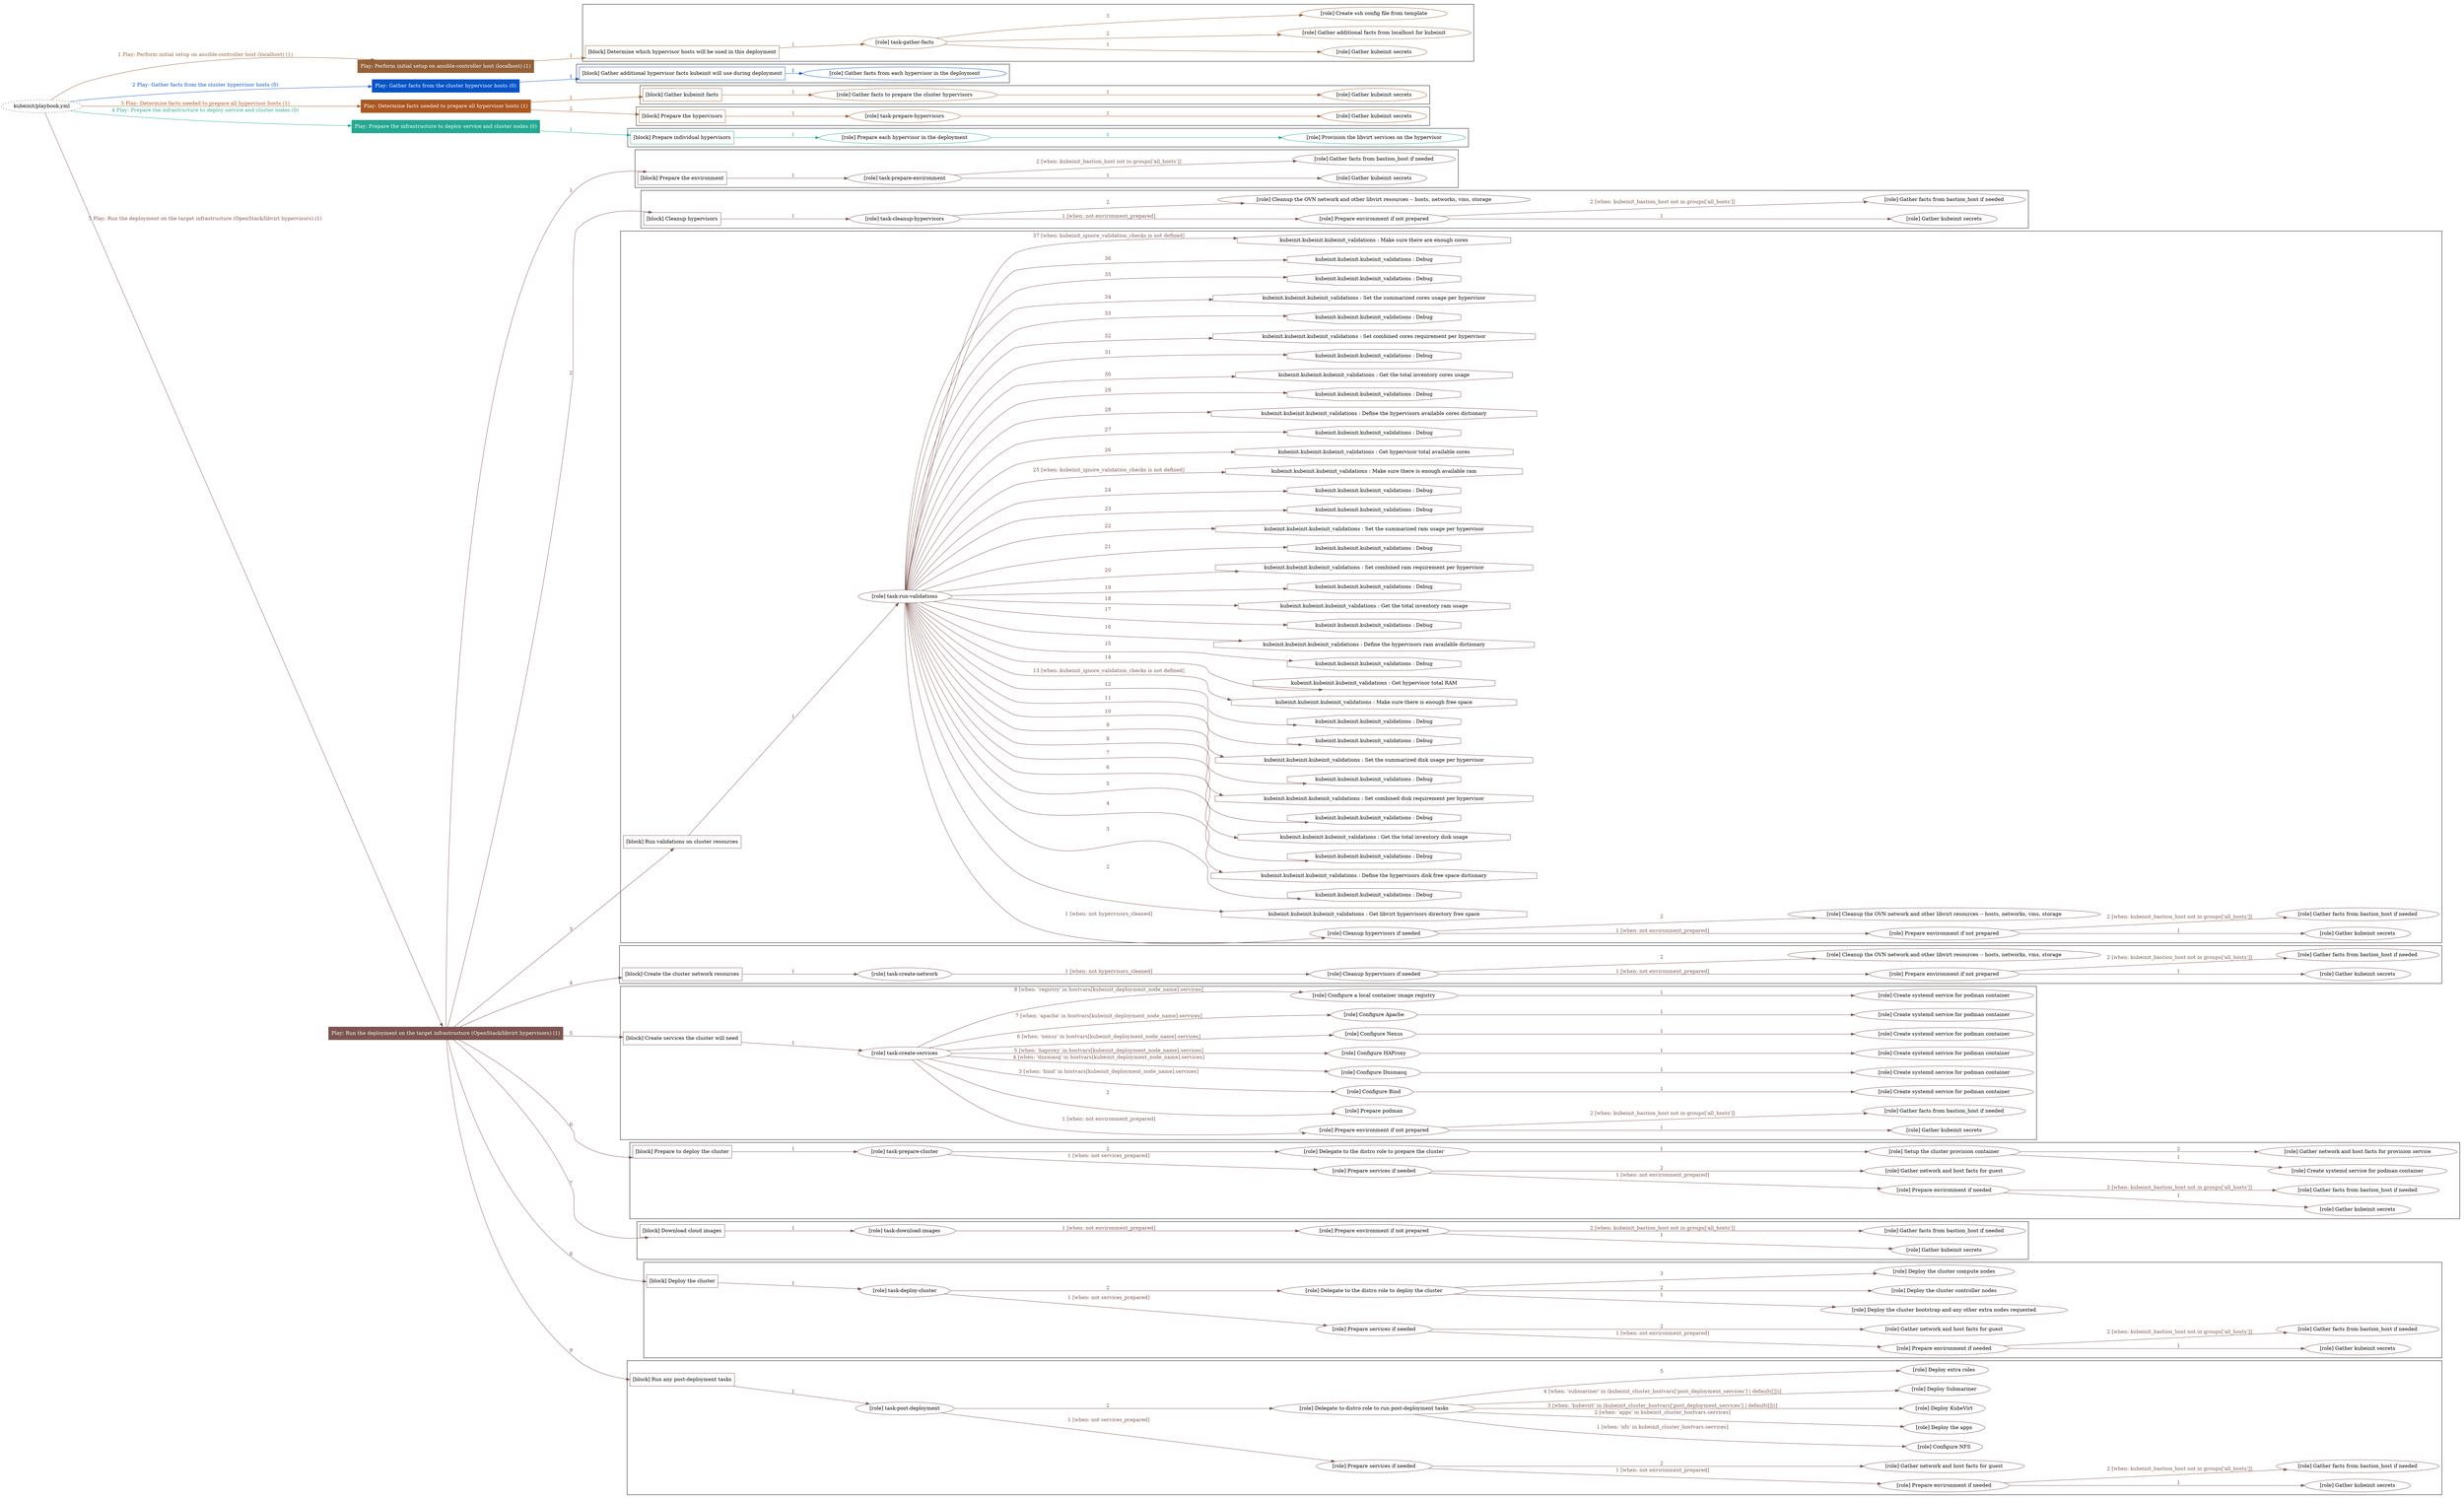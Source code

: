 digraph {
	graph [concentrate=true ordering=in rankdir=LR ratio=fill]
	edge [esep=5 sep=10]
	"kubeinit/playbook.yml" [URL="/home/runner/work/kubeinit/kubeinit/kubeinit/playbook.yml" id=playbook_3cc35a8a style=dotted]
	"kubeinit/playbook.yml" -> play_1a5219bf [label="1 Play: Perform initial setup on ansible-controller host (localhost) (1)" color="#946038" fontcolor="#946038" id=edge_play_1a5219bf labeltooltip="1 Play: Perform initial setup on ansible-controller host (localhost) (1)" tooltip="1 Play: Perform initial setup on ansible-controller host (localhost) (1)"]
	subgraph "Play: Perform initial setup on ansible-controller host (localhost) (1)" {
		play_1a5219bf [label="Play: Perform initial setup on ansible-controller host (localhost) (1)" URL="/home/runner/work/kubeinit/kubeinit/kubeinit/playbook.yml" color="#946038" fontcolor="#ffffff" id=play_1a5219bf shape=box style=filled tooltip=localhost]
		play_1a5219bf -> block_4ccdc749 [label=1 color="#946038" fontcolor="#946038" id=edge_block_4ccdc749 labeltooltip=1 tooltip=1]
		subgraph cluster_block_4ccdc749 {
			block_4ccdc749 [label="[block] Determine which hypervisor hosts will be used in this deployment" URL="/home/runner/work/kubeinit/kubeinit/kubeinit/playbook.yml" color="#946038" id=block_4ccdc749 labeltooltip="Determine which hypervisor hosts will be used in this deployment" shape=box tooltip="Determine which hypervisor hosts will be used in this deployment"]
			block_4ccdc749 -> role_5690aa8c [label="1 " color="#946038" fontcolor="#946038" id=edge_role_5690aa8c labeltooltip="1 " tooltip="1 "]
			subgraph "task-gather-facts" {
				role_5690aa8c [label="[role] task-gather-facts" URL="/home/runner/work/kubeinit/kubeinit/kubeinit/playbook.yml" color="#946038" id=role_5690aa8c tooltip="task-gather-facts"]
				role_5690aa8c -> role_ababeb7d [label="1 " color="#946038" fontcolor="#946038" id=edge_role_ababeb7d labeltooltip="1 " tooltip="1 "]
				subgraph "Gather kubeinit secrets" {
					role_ababeb7d [label="[role] Gather kubeinit secrets" URL="/home/runner/.ansible/collections/ansible_collections/kubeinit/kubeinit/roles/kubeinit_prepare/tasks/build_hypervisors_group.yml" color="#946038" id=role_ababeb7d tooltip="Gather kubeinit secrets"]
				}
				role_5690aa8c -> role_182a27ec [label="2 " color="#946038" fontcolor="#946038" id=edge_role_182a27ec labeltooltip="2 " tooltip="2 "]
				subgraph "Gather additional facts from localhost for kubeinit" {
					role_182a27ec [label="[role] Gather additional facts from localhost for kubeinit" URL="/home/runner/.ansible/collections/ansible_collections/kubeinit/kubeinit/roles/kubeinit_prepare/tasks/build_hypervisors_group.yml" color="#946038" id=role_182a27ec tooltip="Gather additional facts from localhost for kubeinit"]
				}
				role_5690aa8c -> role_8c5e66ee [label="3 " color="#946038" fontcolor="#946038" id=edge_role_8c5e66ee labeltooltip="3 " tooltip="3 "]
				subgraph "Create ssh config file from template" {
					role_8c5e66ee [label="[role] Create ssh config file from template" URL="/home/runner/.ansible/collections/ansible_collections/kubeinit/kubeinit/roles/kubeinit_prepare/tasks/build_hypervisors_group.yml" color="#946038" id=role_8c5e66ee tooltip="Create ssh config file from template"]
				}
			}
		}
	}
	"kubeinit/playbook.yml" -> play_211d271d [label="2 Play: Gather facts from the cluster hypervisor hosts (0)" color="#0553c7" fontcolor="#0553c7" id=edge_play_211d271d labeltooltip="2 Play: Gather facts from the cluster hypervisor hosts (0)" tooltip="2 Play: Gather facts from the cluster hypervisor hosts (0)"]
	subgraph "Play: Gather facts from the cluster hypervisor hosts (0)" {
		play_211d271d [label="Play: Gather facts from the cluster hypervisor hosts (0)" URL="/home/runner/work/kubeinit/kubeinit/kubeinit/playbook.yml" color="#0553c7" fontcolor="#ffffff" id=play_211d271d shape=box style=filled tooltip="Play: Gather facts from the cluster hypervisor hosts (0)"]
		play_211d271d -> block_497cdb6b [label=1 color="#0553c7" fontcolor="#0553c7" id=edge_block_497cdb6b labeltooltip=1 tooltip=1]
		subgraph cluster_block_497cdb6b {
			block_497cdb6b [label="[block] Gather additional hypervisor facts kubeinit will use during deployment" URL="/home/runner/work/kubeinit/kubeinit/kubeinit/playbook.yml" color="#0553c7" id=block_497cdb6b labeltooltip="Gather additional hypervisor facts kubeinit will use during deployment" shape=box tooltip="Gather additional hypervisor facts kubeinit will use during deployment"]
			block_497cdb6b -> role_d45ae8d1 [label="1 " color="#0553c7" fontcolor="#0553c7" id=edge_role_d45ae8d1 labeltooltip="1 " tooltip="1 "]
			subgraph "Gather facts from each hypervisor in the deployment" {
				role_d45ae8d1 [label="[role] Gather facts from each hypervisor in the deployment" URL="/home/runner/work/kubeinit/kubeinit/kubeinit/playbook.yml" color="#0553c7" id=role_d45ae8d1 tooltip="Gather facts from each hypervisor in the deployment"]
			}
		}
	}
	"kubeinit/playbook.yml" -> play_7abed1e7 [label="3 Play: Determine facts needed to prepare all hypervisor hosts (1)" color="#ab5621" fontcolor="#ab5621" id=edge_play_7abed1e7 labeltooltip="3 Play: Determine facts needed to prepare all hypervisor hosts (1)" tooltip="3 Play: Determine facts needed to prepare all hypervisor hosts (1)"]
	subgraph "Play: Determine facts needed to prepare all hypervisor hosts (1)" {
		play_7abed1e7 [label="Play: Determine facts needed to prepare all hypervisor hosts (1)" URL="/home/runner/work/kubeinit/kubeinit/kubeinit/playbook.yml" color="#ab5621" fontcolor="#ffffff" id=play_7abed1e7 shape=box style=filled tooltip=localhost]
		play_7abed1e7 -> block_6126d128 [label=1 color="#ab5621" fontcolor="#ab5621" id=edge_block_6126d128 labeltooltip=1 tooltip=1]
		subgraph cluster_block_6126d128 {
			block_6126d128 [label="[block] Gather kubeinit facts" URL="/home/runner/work/kubeinit/kubeinit/kubeinit/playbook.yml" color="#ab5621" id=block_6126d128 labeltooltip="Gather kubeinit facts" shape=box tooltip="Gather kubeinit facts"]
			block_6126d128 -> role_9b0ade4f [label="1 " color="#ab5621" fontcolor="#ab5621" id=edge_role_9b0ade4f labeltooltip="1 " tooltip="1 "]
			subgraph "Gather facts to prepare the cluster hypervisors" {
				role_9b0ade4f [label="[role] Gather facts to prepare the cluster hypervisors" URL="/home/runner/work/kubeinit/kubeinit/kubeinit/playbook.yml" color="#ab5621" id=role_9b0ade4f tooltip="Gather facts to prepare the cluster hypervisors"]
				role_9b0ade4f -> role_6824cd00 [label="1 " color="#ab5621" fontcolor="#ab5621" id=edge_role_6824cd00 labeltooltip="1 " tooltip="1 "]
				subgraph "Gather kubeinit secrets" {
					role_6824cd00 [label="[role] Gather kubeinit secrets" URL="/home/runner/.ansible/collections/ansible_collections/kubeinit/kubeinit/roles/kubeinit_prepare/tasks/gather_kubeinit_facts.yml" color="#ab5621" id=role_6824cd00 tooltip="Gather kubeinit secrets"]
				}
			}
		}
		play_7abed1e7 -> block_e1a5f0a2 [label=2 color="#ab5621" fontcolor="#ab5621" id=edge_block_e1a5f0a2 labeltooltip=2 tooltip=2]
		subgraph cluster_block_e1a5f0a2 {
			block_e1a5f0a2 [label="[block] Prepare the hypervisors" URL="/home/runner/work/kubeinit/kubeinit/kubeinit/playbook.yml" color="#ab5621" id=block_e1a5f0a2 labeltooltip="Prepare the hypervisors" shape=box tooltip="Prepare the hypervisors"]
			block_e1a5f0a2 -> role_d619f7d4 [label="1 " color="#ab5621" fontcolor="#ab5621" id=edge_role_d619f7d4 labeltooltip="1 " tooltip="1 "]
			subgraph "task-prepare-hypervisors" {
				role_d619f7d4 [label="[role] task-prepare-hypervisors" URL="/home/runner/work/kubeinit/kubeinit/kubeinit/playbook.yml" color="#ab5621" id=role_d619f7d4 tooltip="task-prepare-hypervisors"]
				role_d619f7d4 -> role_1c206ae8 [label="1 " color="#ab5621" fontcolor="#ab5621" id=edge_role_1c206ae8 labeltooltip="1 " tooltip="1 "]
				subgraph "Gather kubeinit secrets" {
					role_1c206ae8 [label="[role] Gather kubeinit secrets" URL="/home/runner/.ansible/collections/ansible_collections/kubeinit/kubeinit/roles/kubeinit_prepare/tasks/gather_kubeinit_facts.yml" color="#ab5621" id=role_1c206ae8 tooltip="Gather kubeinit secrets"]
				}
			}
		}
	}
	"kubeinit/playbook.yml" -> play_0dccbee6 [label="4 Play: Prepare the infrastructure to deploy service and cluster nodes (0)" color="#24a892" fontcolor="#24a892" id=edge_play_0dccbee6 labeltooltip="4 Play: Prepare the infrastructure to deploy service and cluster nodes (0)" tooltip="4 Play: Prepare the infrastructure to deploy service and cluster nodes (0)"]
	subgraph "Play: Prepare the infrastructure to deploy service and cluster nodes (0)" {
		play_0dccbee6 [label="Play: Prepare the infrastructure to deploy service and cluster nodes (0)" URL="/home/runner/work/kubeinit/kubeinit/kubeinit/playbook.yml" color="#24a892" fontcolor="#ffffff" id=play_0dccbee6 shape=box style=filled tooltip="Play: Prepare the infrastructure to deploy service and cluster nodes (0)"]
		play_0dccbee6 -> block_05b6168e [label=1 color="#24a892" fontcolor="#24a892" id=edge_block_05b6168e labeltooltip=1 tooltip=1]
		subgraph cluster_block_05b6168e {
			block_05b6168e [label="[block] Prepare individual hypervisors" URL="/home/runner/work/kubeinit/kubeinit/kubeinit/playbook.yml" color="#24a892" id=block_05b6168e labeltooltip="Prepare individual hypervisors" shape=box tooltip="Prepare individual hypervisors"]
			block_05b6168e -> role_8fbc44f1 [label="1 " color="#24a892" fontcolor="#24a892" id=edge_role_8fbc44f1 labeltooltip="1 " tooltip="1 "]
			subgraph "Prepare each hypervisor in the deployment" {
				role_8fbc44f1 [label="[role] Prepare each hypervisor in the deployment" URL="/home/runner/work/kubeinit/kubeinit/kubeinit/playbook.yml" color="#24a892" id=role_8fbc44f1 tooltip="Prepare each hypervisor in the deployment"]
				role_8fbc44f1 -> role_fd96a2b7 [label="1 " color="#24a892" fontcolor="#24a892" id=edge_role_fd96a2b7 labeltooltip="1 " tooltip="1 "]
				subgraph "Provision the libvirt services on the hypervisor" {
					role_fd96a2b7 [label="[role] Provision the libvirt services on the hypervisor" URL="/home/runner/.ansible/collections/ansible_collections/kubeinit/kubeinit/roles/kubeinit_prepare/tasks/prepare_hypervisor.yml" color="#24a892" id=role_fd96a2b7 tooltip="Provision the libvirt services on the hypervisor"]
				}
			}
		}
	}
	"kubeinit/playbook.yml" -> play_c64fb92d [label="5 Play: Run the deployment on the target infrastructure (OpenStack/libvirt hypervisors) (1)" color="#7c5450" fontcolor="#7c5450" id=edge_play_c64fb92d labeltooltip="5 Play: Run the deployment on the target infrastructure (OpenStack/libvirt hypervisors) (1)" tooltip="5 Play: Run the deployment on the target infrastructure (OpenStack/libvirt hypervisors) (1)"]
	subgraph "Play: Run the deployment on the target infrastructure (OpenStack/libvirt hypervisors) (1)" {
		play_c64fb92d [label="Play: Run the deployment on the target infrastructure (OpenStack/libvirt hypervisors) (1)" URL="/home/runner/work/kubeinit/kubeinit/kubeinit/playbook.yml" color="#7c5450" fontcolor="#ffffff" id=play_c64fb92d shape=box style=filled tooltip=localhost]
		play_c64fb92d -> block_f6bdbdec [label=1 color="#7c5450" fontcolor="#7c5450" id=edge_block_f6bdbdec labeltooltip=1 tooltip=1]
		subgraph cluster_block_f6bdbdec {
			block_f6bdbdec [label="[block] Prepare the environment" URL="/home/runner/work/kubeinit/kubeinit/kubeinit/playbook.yml" color="#7c5450" id=block_f6bdbdec labeltooltip="Prepare the environment" shape=box tooltip="Prepare the environment"]
			block_f6bdbdec -> role_04fa040e [label="1 " color="#7c5450" fontcolor="#7c5450" id=edge_role_04fa040e labeltooltip="1 " tooltip="1 "]
			subgraph "task-prepare-environment" {
				role_04fa040e [label="[role] task-prepare-environment" URL="/home/runner/work/kubeinit/kubeinit/kubeinit/playbook.yml" color="#7c5450" id=role_04fa040e tooltip="task-prepare-environment"]
				role_04fa040e -> role_d1062312 [label="1 " color="#7c5450" fontcolor="#7c5450" id=edge_role_d1062312 labeltooltip="1 " tooltip="1 "]
				subgraph "Gather kubeinit secrets" {
					role_d1062312 [label="[role] Gather kubeinit secrets" URL="/home/runner/.ansible/collections/ansible_collections/kubeinit/kubeinit/roles/kubeinit_prepare/tasks/gather_kubeinit_facts.yml" color="#7c5450" id=role_d1062312 tooltip="Gather kubeinit secrets"]
				}
				role_04fa040e -> role_5f0cad8c [label="2 [when: kubeinit_bastion_host not in groups['all_hosts']]" color="#7c5450" fontcolor="#7c5450" id=edge_role_5f0cad8c labeltooltip="2 [when: kubeinit_bastion_host not in groups['all_hosts']]" tooltip="2 [when: kubeinit_bastion_host not in groups['all_hosts']]"]
				subgraph "Gather facts from bastion_host if needed" {
					role_5f0cad8c [label="[role] Gather facts from bastion_host if needed" URL="/home/runner/.ansible/collections/ansible_collections/kubeinit/kubeinit/roles/kubeinit_prepare/tasks/main.yml" color="#7c5450" id=role_5f0cad8c tooltip="Gather facts from bastion_host if needed"]
				}
			}
		}
		play_c64fb92d -> block_eb26b794 [label=2 color="#7c5450" fontcolor="#7c5450" id=edge_block_eb26b794 labeltooltip=2 tooltip=2]
		subgraph cluster_block_eb26b794 {
			block_eb26b794 [label="[block] Cleanup hypervisors" URL="/home/runner/work/kubeinit/kubeinit/kubeinit/playbook.yml" color="#7c5450" id=block_eb26b794 labeltooltip="Cleanup hypervisors" shape=box tooltip="Cleanup hypervisors"]
			block_eb26b794 -> role_ad5fdc0d [label="1 " color="#7c5450" fontcolor="#7c5450" id=edge_role_ad5fdc0d labeltooltip="1 " tooltip="1 "]
			subgraph "task-cleanup-hypervisors" {
				role_ad5fdc0d [label="[role] task-cleanup-hypervisors" URL="/home/runner/work/kubeinit/kubeinit/kubeinit/playbook.yml" color="#7c5450" id=role_ad5fdc0d tooltip="task-cleanup-hypervisors"]
				role_ad5fdc0d -> role_8206f465 [label="1 [when: not environment_prepared]" color="#7c5450" fontcolor="#7c5450" id=edge_role_8206f465 labeltooltip="1 [when: not environment_prepared]" tooltip="1 [when: not environment_prepared]"]
				subgraph "Prepare environment if not prepared" {
					role_8206f465 [label="[role] Prepare environment if not prepared" URL="/home/runner/.ansible/collections/ansible_collections/kubeinit/kubeinit/roles/kubeinit_libvirt/tasks/cleanup_hypervisors.yml" color="#7c5450" id=role_8206f465 tooltip="Prepare environment if not prepared"]
					role_8206f465 -> role_6f860b95 [label="1 " color="#7c5450" fontcolor="#7c5450" id=edge_role_6f860b95 labeltooltip="1 " tooltip="1 "]
					subgraph "Gather kubeinit secrets" {
						role_6f860b95 [label="[role] Gather kubeinit secrets" URL="/home/runner/.ansible/collections/ansible_collections/kubeinit/kubeinit/roles/kubeinit_prepare/tasks/gather_kubeinit_facts.yml" color="#7c5450" id=role_6f860b95 tooltip="Gather kubeinit secrets"]
					}
					role_8206f465 -> role_d193d4da [label="2 [when: kubeinit_bastion_host not in groups['all_hosts']]" color="#7c5450" fontcolor="#7c5450" id=edge_role_d193d4da labeltooltip="2 [when: kubeinit_bastion_host not in groups['all_hosts']]" tooltip="2 [when: kubeinit_bastion_host not in groups['all_hosts']]"]
					subgraph "Gather facts from bastion_host if needed" {
						role_d193d4da [label="[role] Gather facts from bastion_host if needed" URL="/home/runner/.ansible/collections/ansible_collections/kubeinit/kubeinit/roles/kubeinit_prepare/tasks/main.yml" color="#7c5450" id=role_d193d4da tooltip="Gather facts from bastion_host if needed"]
					}
				}
				role_ad5fdc0d -> role_baa28c62 [label="2 " color="#7c5450" fontcolor="#7c5450" id=edge_role_baa28c62 labeltooltip="2 " tooltip="2 "]
				subgraph "Cleanup the OVN network and other libvirt resources -- hosts, networks, vms, storage" {
					role_baa28c62 [label="[role] Cleanup the OVN network and other libvirt resources -- hosts, networks, vms, storage" URL="/home/runner/.ansible/collections/ansible_collections/kubeinit/kubeinit/roles/kubeinit_libvirt/tasks/cleanup_hypervisors.yml" color="#7c5450" id=role_baa28c62 tooltip="Cleanup the OVN network and other libvirt resources -- hosts, networks, vms, storage"]
				}
			}
		}
		play_c64fb92d -> block_23d5f847 [label=3 color="#7c5450" fontcolor="#7c5450" id=edge_block_23d5f847 labeltooltip=3 tooltip=3]
		subgraph cluster_block_23d5f847 {
			block_23d5f847 [label="[block] Run validations on cluster resources" URL="/home/runner/work/kubeinit/kubeinit/kubeinit/playbook.yml" color="#7c5450" id=block_23d5f847 labeltooltip="Run validations on cluster resources" shape=box tooltip="Run validations on cluster resources"]
			block_23d5f847 -> role_fee51f44 [label="1 " color="#7c5450" fontcolor="#7c5450" id=edge_role_fee51f44 labeltooltip="1 " tooltip="1 "]
			subgraph "task-run-validations" {
				role_fee51f44 [label="[role] task-run-validations" URL="/home/runner/work/kubeinit/kubeinit/kubeinit/playbook.yml" color="#7c5450" id=role_fee51f44 tooltip="task-run-validations"]
				role_fee51f44 -> role_31246ccc [label="1 [when: not hypervisors_cleaned]" color="#7c5450" fontcolor="#7c5450" id=edge_role_31246ccc labeltooltip="1 [when: not hypervisors_cleaned]" tooltip="1 [when: not hypervisors_cleaned]"]
				subgraph "Cleanup hypervisors if needed" {
					role_31246ccc [label="[role] Cleanup hypervisors if needed" URL="/home/runner/.ansible/collections/ansible_collections/kubeinit/kubeinit/roles/kubeinit_validations/tasks/main.yml" color="#7c5450" id=role_31246ccc tooltip="Cleanup hypervisors if needed"]
					role_31246ccc -> role_338556e7 [label="1 [when: not environment_prepared]" color="#7c5450" fontcolor="#7c5450" id=edge_role_338556e7 labeltooltip="1 [when: not environment_prepared]" tooltip="1 [when: not environment_prepared]"]
					subgraph "Prepare environment if not prepared" {
						role_338556e7 [label="[role] Prepare environment if not prepared" URL="/home/runner/.ansible/collections/ansible_collections/kubeinit/kubeinit/roles/kubeinit_libvirt/tasks/cleanup_hypervisors.yml" color="#7c5450" id=role_338556e7 tooltip="Prepare environment if not prepared"]
						role_338556e7 -> role_3c209ff5 [label="1 " color="#7c5450" fontcolor="#7c5450" id=edge_role_3c209ff5 labeltooltip="1 " tooltip="1 "]
						subgraph "Gather kubeinit secrets" {
							role_3c209ff5 [label="[role] Gather kubeinit secrets" URL="/home/runner/.ansible/collections/ansible_collections/kubeinit/kubeinit/roles/kubeinit_prepare/tasks/gather_kubeinit_facts.yml" color="#7c5450" id=role_3c209ff5 tooltip="Gather kubeinit secrets"]
						}
						role_338556e7 -> role_95f17db4 [label="2 [when: kubeinit_bastion_host not in groups['all_hosts']]" color="#7c5450" fontcolor="#7c5450" id=edge_role_95f17db4 labeltooltip="2 [when: kubeinit_bastion_host not in groups['all_hosts']]" tooltip="2 [when: kubeinit_bastion_host not in groups['all_hosts']]"]
						subgraph "Gather facts from bastion_host if needed" {
							role_95f17db4 [label="[role] Gather facts from bastion_host if needed" URL="/home/runner/.ansible/collections/ansible_collections/kubeinit/kubeinit/roles/kubeinit_prepare/tasks/main.yml" color="#7c5450" id=role_95f17db4 tooltip="Gather facts from bastion_host if needed"]
						}
					}
					role_31246ccc -> role_e80347e5 [label="2 " color="#7c5450" fontcolor="#7c5450" id=edge_role_e80347e5 labeltooltip="2 " tooltip="2 "]
					subgraph "Cleanup the OVN network and other libvirt resources -- hosts, networks, vms, storage" {
						role_e80347e5 [label="[role] Cleanup the OVN network and other libvirt resources -- hosts, networks, vms, storage" URL="/home/runner/.ansible/collections/ansible_collections/kubeinit/kubeinit/roles/kubeinit_libvirt/tasks/cleanup_hypervisors.yml" color="#7c5450" id=role_e80347e5 tooltip="Cleanup the OVN network and other libvirt resources -- hosts, networks, vms, storage"]
					}
				}
				task_197590fb [label="kubeinit.kubeinit.kubeinit_validations : Get libvirt hypervisors directory free space" URL="/home/runner/.ansible/collections/ansible_collections/kubeinit/kubeinit/roles/kubeinit_validations/tasks/10_libvirt_free_space.yml" color="#7c5450" id=task_197590fb shape=octagon tooltip="kubeinit.kubeinit.kubeinit_validations : Get libvirt hypervisors directory free space"]
				role_fee51f44 -> task_197590fb [label="2 " color="#7c5450" fontcolor="#7c5450" id=edge_task_197590fb labeltooltip="2 " tooltip="2 "]
				task_16cf39cc [label="kubeinit.kubeinit.kubeinit_validations : Debug" URL="/home/runner/.ansible/collections/ansible_collections/kubeinit/kubeinit/roles/kubeinit_validations/tasks/10_libvirt_free_space.yml" color="#7c5450" id=task_16cf39cc shape=octagon tooltip="kubeinit.kubeinit.kubeinit_validations : Debug"]
				role_fee51f44 -> task_16cf39cc [label="3 " color="#7c5450" fontcolor="#7c5450" id=edge_task_16cf39cc labeltooltip="3 " tooltip="3 "]
				task_ea0408f4 [label="kubeinit.kubeinit.kubeinit_validations : Define the hypervisors disk free space dictionary" URL="/home/runner/.ansible/collections/ansible_collections/kubeinit/kubeinit/roles/kubeinit_validations/tasks/10_libvirt_free_space.yml" color="#7c5450" id=task_ea0408f4 shape=octagon tooltip="kubeinit.kubeinit.kubeinit_validations : Define the hypervisors disk free space dictionary"]
				role_fee51f44 -> task_ea0408f4 [label="4 " color="#7c5450" fontcolor="#7c5450" id=edge_task_ea0408f4 labeltooltip="4 " tooltip="4 "]
				task_32115b5f [label="kubeinit.kubeinit.kubeinit_validations : Debug" URL="/home/runner/.ansible/collections/ansible_collections/kubeinit/kubeinit/roles/kubeinit_validations/tasks/10_libvirt_free_space.yml" color="#7c5450" id=task_32115b5f shape=octagon tooltip="kubeinit.kubeinit.kubeinit_validations : Debug"]
				role_fee51f44 -> task_32115b5f [label="5 " color="#7c5450" fontcolor="#7c5450" id=edge_task_32115b5f labeltooltip="5 " tooltip="5 "]
				task_9a23a0ca [label="kubeinit.kubeinit.kubeinit_validations : Get the total inventory disk usage" URL="/home/runner/.ansible/collections/ansible_collections/kubeinit/kubeinit/roles/kubeinit_validations/tasks/10_libvirt_free_space.yml" color="#7c5450" id=task_9a23a0ca shape=octagon tooltip="kubeinit.kubeinit.kubeinit_validations : Get the total inventory disk usage"]
				role_fee51f44 -> task_9a23a0ca [label="6 " color="#7c5450" fontcolor="#7c5450" id=edge_task_9a23a0ca labeltooltip="6 " tooltip="6 "]
				task_f2dcb08b [label="kubeinit.kubeinit.kubeinit_validations : Debug" URL="/home/runner/.ansible/collections/ansible_collections/kubeinit/kubeinit/roles/kubeinit_validations/tasks/10_libvirt_free_space.yml" color="#7c5450" id=task_f2dcb08b shape=octagon tooltip="kubeinit.kubeinit.kubeinit_validations : Debug"]
				role_fee51f44 -> task_f2dcb08b [label="7 " color="#7c5450" fontcolor="#7c5450" id=edge_task_f2dcb08b labeltooltip="7 " tooltip="7 "]
				task_174b8c65 [label="kubeinit.kubeinit.kubeinit_validations : Set combined disk requirement per hypervisor" URL="/home/runner/.ansible/collections/ansible_collections/kubeinit/kubeinit/roles/kubeinit_validations/tasks/10_libvirt_free_space.yml" color="#7c5450" id=task_174b8c65 shape=octagon tooltip="kubeinit.kubeinit.kubeinit_validations : Set combined disk requirement per hypervisor"]
				role_fee51f44 -> task_174b8c65 [label="8 " color="#7c5450" fontcolor="#7c5450" id=edge_task_174b8c65 labeltooltip="8 " tooltip="8 "]
				task_670c65ac [label="kubeinit.kubeinit.kubeinit_validations : Debug" URL="/home/runner/.ansible/collections/ansible_collections/kubeinit/kubeinit/roles/kubeinit_validations/tasks/10_libvirt_free_space.yml" color="#7c5450" id=task_670c65ac shape=octagon tooltip="kubeinit.kubeinit.kubeinit_validations : Debug"]
				role_fee51f44 -> task_670c65ac [label="9 " color="#7c5450" fontcolor="#7c5450" id=edge_task_670c65ac labeltooltip="9 " tooltip="9 "]
				task_77446ec3 [label="kubeinit.kubeinit.kubeinit_validations : Set the summarized disk usage per hypervisor" URL="/home/runner/.ansible/collections/ansible_collections/kubeinit/kubeinit/roles/kubeinit_validations/tasks/10_libvirt_free_space.yml" color="#7c5450" id=task_77446ec3 shape=octagon tooltip="kubeinit.kubeinit.kubeinit_validations : Set the summarized disk usage per hypervisor"]
				role_fee51f44 -> task_77446ec3 [label="10 " color="#7c5450" fontcolor="#7c5450" id=edge_task_77446ec3 labeltooltip="10 " tooltip="10 "]
				task_fb0c3d8d [label="kubeinit.kubeinit.kubeinit_validations : Debug" URL="/home/runner/.ansible/collections/ansible_collections/kubeinit/kubeinit/roles/kubeinit_validations/tasks/10_libvirt_free_space.yml" color="#7c5450" id=task_fb0c3d8d shape=octagon tooltip="kubeinit.kubeinit.kubeinit_validations : Debug"]
				role_fee51f44 -> task_fb0c3d8d [label="11 " color="#7c5450" fontcolor="#7c5450" id=edge_task_fb0c3d8d labeltooltip="11 " tooltip="11 "]
				task_dfee9a6b [label="kubeinit.kubeinit.kubeinit_validations : Debug" URL="/home/runner/.ansible/collections/ansible_collections/kubeinit/kubeinit/roles/kubeinit_validations/tasks/10_libvirt_free_space.yml" color="#7c5450" id=task_dfee9a6b shape=octagon tooltip="kubeinit.kubeinit.kubeinit_validations : Debug"]
				role_fee51f44 -> task_dfee9a6b [label="12 " color="#7c5450" fontcolor="#7c5450" id=edge_task_dfee9a6b labeltooltip="12 " tooltip="12 "]
				task_d6976820 [label="kubeinit.kubeinit.kubeinit_validations : Make sure there is enough free space" URL="/home/runner/.ansible/collections/ansible_collections/kubeinit/kubeinit/roles/kubeinit_validations/tasks/10_libvirt_free_space.yml" color="#7c5450" id=task_d6976820 shape=octagon tooltip="kubeinit.kubeinit.kubeinit_validations : Make sure there is enough free space"]
				role_fee51f44 -> task_d6976820 [label="13 [when: kubeinit_ignore_validation_checks is not defined]" color="#7c5450" fontcolor="#7c5450" id=edge_task_d6976820 labeltooltip="13 [when: kubeinit_ignore_validation_checks is not defined]" tooltip="13 [when: kubeinit_ignore_validation_checks is not defined]"]
				task_b349df5b [label="kubeinit.kubeinit.kubeinit_validations : Get hypervisor total RAM" URL="/home/runner/.ansible/collections/ansible_collections/kubeinit/kubeinit/roles/kubeinit_validations/tasks/20_libvirt_available_ram.yml" color="#7c5450" id=task_b349df5b shape=octagon tooltip="kubeinit.kubeinit.kubeinit_validations : Get hypervisor total RAM"]
				role_fee51f44 -> task_b349df5b [label="14 " color="#7c5450" fontcolor="#7c5450" id=edge_task_b349df5b labeltooltip="14 " tooltip="14 "]
				task_4e7db7ac [label="kubeinit.kubeinit.kubeinit_validations : Debug" URL="/home/runner/.ansible/collections/ansible_collections/kubeinit/kubeinit/roles/kubeinit_validations/tasks/20_libvirt_available_ram.yml" color="#7c5450" id=task_4e7db7ac shape=octagon tooltip="kubeinit.kubeinit.kubeinit_validations : Debug"]
				role_fee51f44 -> task_4e7db7ac [label="15 " color="#7c5450" fontcolor="#7c5450" id=edge_task_4e7db7ac labeltooltip="15 " tooltip="15 "]
				task_cdbecbfc [label="kubeinit.kubeinit.kubeinit_validations : Define the hypervisors ram available dictionary" URL="/home/runner/.ansible/collections/ansible_collections/kubeinit/kubeinit/roles/kubeinit_validations/tasks/20_libvirt_available_ram.yml" color="#7c5450" id=task_cdbecbfc shape=octagon tooltip="kubeinit.kubeinit.kubeinit_validations : Define the hypervisors ram available dictionary"]
				role_fee51f44 -> task_cdbecbfc [label="16 " color="#7c5450" fontcolor="#7c5450" id=edge_task_cdbecbfc labeltooltip="16 " tooltip="16 "]
				task_50ecabde [label="kubeinit.kubeinit.kubeinit_validations : Debug" URL="/home/runner/.ansible/collections/ansible_collections/kubeinit/kubeinit/roles/kubeinit_validations/tasks/20_libvirt_available_ram.yml" color="#7c5450" id=task_50ecabde shape=octagon tooltip="kubeinit.kubeinit.kubeinit_validations : Debug"]
				role_fee51f44 -> task_50ecabde [label="17 " color="#7c5450" fontcolor="#7c5450" id=edge_task_50ecabde labeltooltip="17 " tooltip="17 "]
				task_b7dfbfdc [label="kubeinit.kubeinit.kubeinit_validations : Get the total inventory ram usage" URL="/home/runner/.ansible/collections/ansible_collections/kubeinit/kubeinit/roles/kubeinit_validations/tasks/20_libvirt_available_ram.yml" color="#7c5450" id=task_b7dfbfdc shape=octagon tooltip="kubeinit.kubeinit.kubeinit_validations : Get the total inventory ram usage"]
				role_fee51f44 -> task_b7dfbfdc [label="18 " color="#7c5450" fontcolor="#7c5450" id=edge_task_b7dfbfdc labeltooltip="18 " tooltip="18 "]
				task_6a6531fc [label="kubeinit.kubeinit.kubeinit_validations : Debug" URL="/home/runner/.ansible/collections/ansible_collections/kubeinit/kubeinit/roles/kubeinit_validations/tasks/20_libvirt_available_ram.yml" color="#7c5450" id=task_6a6531fc shape=octagon tooltip="kubeinit.kubeinit.kubeinit_validations : Debug"]
				role_fee51f44 -> task_6a6531fc [label="19 " color="#7c5450" fontcolor="#7c5450" id=edge_task_6a6531fc labeltooltip="19 " tooltip="19 "]
				task_790eb0e4 [label="kubeinit.kubeinit.kubeinit_validations : Set combined ram requirement per hypervisor" URL="/home/runner/.ansible/collections/ansible_collections/kubeinit/kubeinit/roles/kubeinit_validations/tasks/20_libvirt_available_ram.yml" color="#7c5450" id=task_790eb0e4 shape=octagon tooltip="kubeinit.kubeinit.kubeinit_validations : Set combined ram requirement per hypervisor"]
				role_fee51f44 -> task_790eb0e4 [label="20 " color="#7c5450" fontcolor="#7c5450" id=edge_task_790eb0e4 labeltooltip="20 " tooltip="20 "]
				task_1233214c [label="kubeinit.kubeinit.kubeinit_validations : Debug" URL="/home/runner/.ansible/collections/ansible_collections/kubeinit/kubeinit/roles/kubeinit_validations/tasks/20_libvirt_available_ram.yml" color="#7c5450" id=task_1233214c shape=octagon tooltip="kubeinit.kubeinit.kubeinit_validations : Debug"]
				role_fee51f44 -> task_1233214c [label="21 " color="#7c5450" fontcolor="#7c5450" id=edge_task_1233214c labeltooltip="21 " tooltip="21 "]
				task_84ac3fc7 [label="kubeinit.kubeinit.kubeinit_validations : Set the summarized ram usage per hypervisor" URL="/home/runner/.ansible/collections/ansible_collections/kubeinit/kubeinit/roles/kubeinit_validations/tasks/20_libvirt_available_ram.yml" color="#7c5450" id=task_84ac3fc7 shape=octagon tooltip="kubeinit.kubeinit.kubeinit_validations : Set the summarized ram usage per hypervisor"]
				role_fee51f44 -> task_84ac3fc7 [label="22 " color="#7c5450" fontcolor="#7c5450" id=edge_task_84ac3fc7 labeltooltip="22 " tooltip="22 "]
				task_e071bee2 [label="kubeinit.kubeinit.kubeinit_validations : Debug" URL="/home/runner/.ansible/collections/ansible_collections/kubeinit/kubeinit/roles/kubeinit_validations/tasks/20_libvirt_available_ram.yml" color="#7c5450" id=task_e071bee2 shape=octagon tooltip="kubeinit.kubeinit.kubeinit_validations : Debug"]
				role_fee51f44 -> task_e071bee2 [label="23 " color="#7c5450" fontcolor="#7c5450" id=edge_task_e071bee2 labeltooltip="23 " tooltip="23 "]
				task_0121406b [label="kubeinit.kubeinit.kubeinit_validations : Debug" URL="/home/runner/.ansible/collections/ansible_collections/kubeinit/kubeinit/roles/kubeinit_validations/tasks/20_libvirt_available_ram.yml" color="#7c5450" id=task_0121406b shape=octagon tooltip="kubeinit.kubeinit.kubeinit_validations : Debug"]
				role_fee51f44 -> task_0121406b [label="24 " color="#7c5450" fontcolor="#7c5450" id=edge_task_0121406b labeltooltip="24 " tooltip="24 "]
				task_bc3a1449 [label="kubeinit.kubeinit.kubeinit_validations : Make sure there is enough available ram" URL="/home/runner/.ansible/collections/ansible_collections/kubeinit/kubeinit/roles/kubeinit_validations/tasks/20_libvirt_available_ram.yml" color="#7c5450" id=task_bc3a1449 shape=octagon tooltip="kubeinit.kubeinit.kubeinit_validations : Make sure there is enough available ram"]
				role_fee51f44 -> task_bc3a1449 [label="25 [when: kubeinit_ignore_validation_checks is not defined]" color="#7c5450" fontcolor="#7c5450" id=edge_task_bc3a1449 labeltooltip="25 [when: kubeinit_ignore_validation_checks is not defined]" tooltip="25 [when: kubeinit_ignore_validation_checks is not defined]"]
				task_3e4cf4cc [label="kubeinit.kubeinit.kubeinit_validations : Get hypervisor total available cores" URL="/home/runner/.ansible/collections/ansible_collections/kubeinit/kubeinit/roles/kubeinit_validations/tasks/30_libvirt_check_cpu_cores.yml" color="#7c5450" id=task_3e4cf4cc shape=octagon tooltip="kubeinit.kubeinit.kubeinit_validations : Get hypervisor total available cores"]
				role_fee51f44 -> task_3e4cf4cc [label="26 " color="#7c5450" fontcolor="#7c5450" id=edge_task_3e4cf4cc labeltooltip="26 " tooltip="26 "]
				task_6be938c0 [label="kubeinit.kubeinit.kubeinit_validations : Debug" URL="/home/runner/.ansible/collections/ansible_collections/kubeinit/kubeinit/roles/kubeinit_validations/tasks/30_libvirt_check_cpu_cores.yml" color="#7c5450" id=task_6be938c0 shape=octagon tooltip="kubeinit.kubeinit.kubeinit_validations : Debug"]
				role_fee51f44 -> task_6be938c0 [label="27 " color="#7c5450" fontcolor="#7c5450" id=edge_task_6be938c0 labeltooltip="27 " tooltip="27 "]
				task_2d066689 [label="kubeinit.kubeinit.kubeinit_validations : Define the hypervisors available cores dictionary" URL="/home/runner/.ansible/collections/ansible_collections/kubeinit/kubeinit/roles/kubeinit_validations/tasks/30_libvirt_check_cpu_cores.yml" color="#7c5450" id=task_2d066689 shape=octagon tooltip="kubeinit.kubeinit.kubeinit_validations : Define the hypervisors available cores dictionary"]
				role_fee51f44 -> task_2d066689 [label="28 " color="#7c5450" fontcolor="#7c5450" id=edge_task_2d066689 labeltooltip="28 " tooltip="28 "]
				task_99c01515 [label="kubeinit.kubeinit.kubeinit_validations : Debug" URL="/home/runner/.ansible/collections/ansible_collections/kubeinit/kubeinit/roles/kubeinit_validations/tasks/30_libvirt_check_cpu_cores.yml" color="#7c5450" id=task_99c01515 shape=octagon tooltip="kubeinit.kubeinit.kubeinit_validations : Debug"]
				role_fee51f44 -> task_99c01515 [label="29 " color="#7c5450" fontcolor="#7c5450" id=edge_task_99c01515 labeltooltip="29 " tooltip="29 "]
				task_492a068d [label="kubeinit.kubeinit.kubeinit_validations : Get the total inventory cores usage" URL="/home/runner/.ansible/collections/ansible_collections/kubeinit/kubeinit/roles/kubeinit_validations/tasks/30_libvirt_check_cpu_cores.yml" color="#7c5450" id=task_492a068d shape=octagon tooltip="kubeinit.kubeinit.kubeinit_validations : Get the total inventory cores usage"]
				role_fee51f44 -> task_492a068d [label="30 " color="#7c5450" fontcolor="#7c5450" id=edge_task_492a068d labeltooltip="30 " tooltip="30 "]
				task_752bdfbe [label="kubeinit.kubeinit.kubeinit_validations : Debug" URL="/home/runner/.ansible/collections/ansible_collections/kubeinit/kubeinit/roles/kubeinit_validations/tasks/30_libvirt_check_cpu_cores.yml" color="#7c5450" id=task_752bdfbe shape=octagon tooltip="kubeinit.kubeinit.kubeinit_validations : Debug"]
				role_fee51f44 -> task_752bdfbe [label="31 " color="#7c5450" fontcolor="#7c5450" id=edge_task_752bdfbe labeltooltip="31 " tooltip="31 "]
				task_6705b4cd [label="kubeinit.kubeinit.kubeinit_validations : Set combined cores requirement per hypervisor" URL="/home/runner/.ansible/collections/ansible_collections/kubeinit/kubeinit/roles/kubeinit_validations/tasks/30_libvirt_check_cpu_cores.yml" color="#7c5450" id=task_6705b4cd shape=octagon tooltip="kubeinit.kubeinit.kubeinit_validations : Set combined cores requirement per hypervisor"]
				role_fee51f44 -> task_6705b4cd [label="32 " color="#7c5450" fontcolor="#7c5450" id=edge_task_6705b4cd labeltooltip="32 " tooltip="32 "]
				task_573061ad [label="kubeinit.kubeinit.kubeinit_validations : Debug" URL="/home/runner/.ansible/collections/ansible_collections/kubeinit/kubeinit/roles/kubeinit_validations/tasks/30_libvirt_check_cpu_cores.yml" color="#7c5450" id=task_573061ad shape=octagon tooltip="kubeinit.kubeinit.kubeinit_validations : Debug"]
				role_fee51f44 -> task_573061ad [label="33 " color="#7c5450" fontcolor="#7c5450" id=edge_task_573061ad labeltooltip="33 " tooltip="33 "]
				task_bec3bf2c [label="kubeinit.kubeinit.kubeinit_validations : Set the summarized cores usage per hypervisor" URL="/home/runner/.ansible/collections/ansible_collections/kubeinit/kubeinit/roles/kubeinit_validations/tasks/30_libvirt_check_cpu_cores.yml" color="#7c5450" id=task_bec3bf2c shape=octagon tooltip="kubeinit.kubeinit.kubeinit_validations : Set the summarized cores usage per hypervisor"]
				role_fee51f44 -> task_bec3bf2c [label="34 " color="#7c5450" fontcolor="#7c5450" id=edge_task_bec3bf2c labeltooltip="34 " tooltip="34 "]
				task_f504f8c4 [label="kubeinit.kubeinit.kubeinit_validations : Debug" URL="/home/runner/.ansible/collections/ansible_collections/kubeinit/kubeinit/roles/kubeinit_validations/tasks/30_libvirt_check_cpu_cores.yml" color="#7c5450" id=task_f504f8c4 shape=octagon tooltip="kubeinit.kubeinit.kubeinit_validations : Debug"]
				role_fee51f44 -> task_f504f8c4 [label="35 " color="#7c5450" fontcolor="#7c5450" id=edge_task_f504f8c4 labeltooltip="35 " tooltip="35 "]
				task_32a7a399 [label="kubeinit.kubeinit.kubeinit_validations : Debug" URL="/home/runner/.ansible/collections/ansible_collections/kubeinit/kubeinit/roles/kubeinit_validations/tasks/30_libvirt_check_cpu_cores.yml" color="#7c5450" id=task_32a7a399 shape=octagon tooltip="kubeinit.kubeinit.kubeinit_validations : Debug"]
				role_fee51f44 -> task_32a7a399 [label="36 " color="#7c5450" fontcolor="#7c5450" id=edge_task_32a7a399 labeltooltip="36 " tooltip="36 "]
				task_8109f2fd [label="kubeinit.kubeinit.kubeinit_validations : Make sure there are enough cores" URL="/home/runner/.ansible/collections/ansible_collections/kubeinit/kubeinit/roles/kubeinit_validations/tasks/30_libvirt_check_cpu_cores.yml" color="#7c5450" id=task_8109f2fd shape=octagon tooltip="kubeinit.kubeinit.kubeinit_validations : Make sure there are enough cores"]
				role_fee51f44 -> task_8109f2fd [label="37 [when: kubeinit_ignore_validation_checks is not defined]" color="#7c5450" fontcolor="#7c5450" id=edge_task_8109f2fd labeltooltip="37 [when: kubeinit_ignore_validation_checks is not defined]" tooltip="37 [when: kubeinit_ignore_validation_checks is not defined]"]
			}
		}
		play_c64fb92d -> block_8eb95c02 [label=4 color="#7c5450" fontcolor="#7c5450" id=edge_block_8eb95c02 labeltooltip=4 tooltip=4]
		subgraph cluster_block_8eb95c02 {
			block_8eb95c02 [label="[block] Create the cluster network resources" URL="/home/runner/work/kubeinit/kubeinit/kubeinit/playbook.yml" color="#7c5450" id=block_8eb95c02 labeltooltip="Create the cluster network resources" shape=box tooltip="Create the cluster network resources"]
			block_8eb95c02 -> role_ee81415b [label="1 " color="#7c5450" fontcolor="#7c5450" id=edge_role_ee81415b labeltooltip="1 " tooltip="1 "]
			subgraph "task-create-network" {
				role_ee81415b [label="[role] task-create-network" URL="/home/runner/work/kubeinit/kubeinit/kubeinit/playbook.yml" color="#7c5450" id=role_ee81415b tooltip="task-create-network"]
				role_ee81415b -> role_9d2e3d21 [label="1 [when: not hypervisors_cleaned]" color="#7c5450" fontcolor="#7c5450" id=edge_role_9d2e3d21 labeltooltip="1 [when: not hypervisors_cleaned]" tooltip="1 [when: not hypervisors_cleaned]"]
				subgraph "Cleanup hypervisors if needed" {
					role_9d2e3d21 [label="[role] Cleanup hypervisors if needed" URL="/home/runner/.ansible/collections/ansible_collections/kubeinit/kubeinit/roles/kubeinit_libvirt/tasks/create_network.yml" color="#7c5450" id=role_9d2e3d21 tooltip="Cleanup hypervisors if needed"]
					role_9d2e3d21 -> role_da8892ed [label="1 [when: not environment_prepared]" color="#7c5450" fontcolor="#7c5450" id=edge_role_da8892ed labeltooltip="1 [when: not environment_prepared]" tooltip="1 [when: not environment_prepared]"]
					subgraph "Prepare environment if not prepared" {
						role_da8892ed [label="[role] Prepare environment if not prepared" URL="/home/runner/.ansible/collections/ansible_collections/kubeinit/kubeinit/roles/kubeinit_libvirt/tasks/cleanup_hypervisors.yml" color="#7c5450" id=role_da8892ed tooltip="Prepare environment if not prepared"]
						role_da8892ed -> role_536527fa [label="1 " color="#7c5450" fontcolor="#7c5450" id=edge_role_536527fa labeltooltip="1 " tooltip="1 "]
						subgraph "Gather kubeinit secrets" {
							role_536527fa [label="[role] Gather kubeinit secrets" URL="/home/runner/.ansible/collections/ansible_collections/kubeinit/kubeinit/roles/kubeinit_prepare/tasks/gather_kubeinit_facts.yml" color="#7c5450" id=role_536527fa tooltip="Gather kubeinit secrets"]
						}
						role_da8892ed -> role_e3cf8c6c [label="2 [when: kubeinit_bastion_host not in groups['all_hosts']]" color="#7c5450" fontcolor="#7c5450" id=edge_role_e3cf8c6c labeltooltip="2 [when: kubeinit_bastion_host not in groups['all_hosts']]" tooltip="2 [when: kubeinit_bastion_host not in groups['all_hosts']]"]
						subgraph "Gather facts from bastion_host if needed" {
							role_e3cf8c6c [label="[role] Gather facts from bastion_host if needed" URL="/home/runner/.ansible/collections/ansible_collections/kubeinit/kubeinit/roles/kubeinit_prepare/tasks/main.yml" color="#7c5450" id=role_e3cf8c6c tooltip="Gather facts from bastion_host if needed"]
						}
					}
					role_9d2e3d21 -> role_d0732b07 [label="2 " color="#7c5450" fontcolor="#7c5450" id=edge_role_d0732b07 labeltooltip="2 " tooltip="2 "]
					subgraph "Cleanup the OVN network and other libvirt resources -- hosts, networks, vms, storage" {
						role_d0732b07 [label="[role] Cleanup the OVN network and other libvirt resources -- hosts, networks, vms, storage" URL="/home/runner/.ansible/collections/ansible_collections/kubeinit/kubeinit/roles/kubeinit_libvirt/tasks/cleanup_hypervisors.yml" color="#7c5450" id=role_d0732b07 tooltip="Cleanup the OVN network and other libvirt resources -- hosts, networks, vms, storage"]
					}
				}
			}
		}
		play_c64fb92d -> block_c8110e1d [label=5 color="#7c5450" fontcolor="#7c5450" id=edge_block_c8110e1d labeltooltip=5 tooltip=5]
		subgraph cluster_block_c8110e1d {
			block_c8110e1d [label="[block] Create services the cluster will need" URL="/home/runner/work/kubeinit/kubeinit/kubeinit/playbook.yml" color="#7c5450" id=block_c8110e1d labeltooltip="Create services the cluster will need" shape=box tooltip="Create services the cluster will need"]
			block_c8110e1d -> role_4aeaa71d [label="1 " color="#7c5450" fontcolor="#7c5450" id=edge_role_4aeaa71d labeltooltip="1 " tooltip="1 "]
			subgraph "task-create-services" {
				role_4aeaa71d [label="[role] task-create-services" URL="/home/runner/work/kubeinit/kubeinit/kubeinit/playbook.yml" color="#7c5450" id=role_4aeaa71d tooltip="task-create-services"]
				role_4aeaa71d -> role_99afa6b0 [label="1 [when: not environment_prepared]" color="#7c5450" fontcolor="#7c5450" id=edge_role_99afa6b0 labeltooltip="1 [when: not environment_prepared]" tooltip="1 [when: not environment_prepared]"]
				subgraph "Prepare environment if not prepared" {
					role_99afa6b0 [label="[role] Prepare environment if not prepared" URL="/home/runner/.ansible/collections/ansible_collections/kubeinit/kubeinit/roles/kubeinit_services/tasks/main.yml" color="#7c5450" id=role_99afa6b0 tooltip="Prepare environment if not prepared"]
					role_99afa6b0 -> role_9d7a63aa [label="1 " color="#7c5450" fontcolor="#7c5450" id=edge_role_9d7a63aa labeltooltip="1 " tooltip="1 "]
					subgraph "Gather kubeinit secrets" {
						role_9d7a63aa [label="[role] Gather kubeinit secrets" URL="/home/runner/.ansible/collections/ansible_collections/kubeinit/kubeinit/roles/kubeinit_prepare/tasks/gather_kubeinit_facts.yml" color="#7c5450" id=role_9d7a63aa tooltip="Gather kubeinit secrets"]
					}
					role_99afa6b0 -> role_eceba8a1 [label="2 [when: kubeinit_bastion_host not in groups['all_hosts']]" color="#7c5450" fontcolor="#7c5450" id=edge_role_eceba8a1 labeltooltip="2 [when: kubeinit_bastion_host not in groups['all_hosts']]" tooltip="2 [when: kubeinit_bastion_host not in groups['all_hosts']]"]
					subgraph "Gather facts from bastion_host if needed" {
						role_eceba8a1 [label="[role] Gather facts from bastion_host if needed" URL="/home/runner/.ansible/collections/ansible_collections/kubeinit/kubeinit/roles/kubeinit_prepare/tasks/main.yml" color="#7c5450" id=role_eceba8a1 tooltip="Gather facts from bastion_host if needed"]
					}
				}
				role_4aeaa71d -> role_44967bf3 [label="2 " color="#7c5450" fontcolor="#7c5450" id=edge_role_44967bf3 labeltooltip="2 " tooltip="2 "]
				subgraph "Prepare podman" {
					role_44967bf3 [label="[role] Prepare podman" URL="/home/runner/.ansible/collections/ansible_collections/kubeinit/kubeinit/roles/kubeinit_services/tasks/00_create_service_pod.yml" color="#7c5450" id=role_44967bf3 tooltip="Prepare podman"]
				}
				role_4aeaa71d -> role_4070c5ef [label="3 [when: 'bind' in hostvars[kubeinit_deployment_node_name].services]" color="#7c5450" fontcolor="#7c5450" id=edge_role_4070c5ef labeltooltip="3 [when: 'bind' in hostvars[kubeinit_deployment_node_name].services]" tooltip="3 [when: 'bind' in hostvars[kubeinit_deployment_node_name].services]"]
				subgraph "Configure Bind" {
					role_4070c5ef [label="[role] Configure Bind" URL="/home/runner/.ansible/collections/ansible_collections/kubeinit/kubeinit/roles/kubeinit_services/tasks/start_services_containers.yml" color="#7c5450" id=role_4070c5ef tooltip="Configure Bind"]
					role_4070c5ef -> role_a2204a4d [label="1 " color="#7c5450" fontcolor="#7c5450" id=edge_role_a2204a4d labeltooltip="1 " tooltip="1 "]
					subgraph "Create systemd service for podman container" {
						role_a2204a4d [label="[role] Create systemd service for podman container" URL="/home/runner/.ansible/collections/ansible_collections/kubeinit/kubeinit/roles/kubeinit_bind/tasks/main.yml" color="#7c5450" id=role_a2204a4d tooltip="Create systemd service for podman container"]
					}
				}
				role_4aeaa71d -> role_daab5bc8 [label="4 [when: 'dnsmasq' in hostvars[kubeinit_deployment_node_name].services]" color="#7c5450" fontcolor="#7c5450" id=edge_role_daab5bc8 labeltooltip="4 [when: 'dnsmasq' in hostvars[kubeinit_deployment_node_name].services]" tooltip="4 [when: 'dnsmasq' in hostvars[kubeinit_deployment_node_name].services]"]
				subgraph "Configure Dnsmasq" {
					role_daab5bc8 [label="[role] Configure Dnsmasq" URL="/home/runner/.ansible/collections/ansible_collections/kubeinit/kubeinit/roles/kubeinit_services/tasks/start_services_containers.yml" color="#7c5450" id=role_daab5bc8 tooltip="Configure Dnsmasq"]
					role_daab5bc8 -> role_7c90d9ee [label="1 " color="#7c5450" fontcolor="#7c5450" id=edge_role_7c90d9ee labeltooltip="1 " tooltip="1 "]
					subgraph "Create systemd service for podman container" {
						role_7c90d9ee [label="[role] Create systemd service for podman container" URL="/home/runner/.ansible/collections/ansible_collections/kubeinit/kubeinit/roles/kubeinit_dnsmasq/tasks/main.yml" color="#7c5450" id=role_7c90d9ee tooltip="Create systemd service for podman container"]
					}
				}
				role_4aeaa71d -> role_12137543 [label="5 [when: 'haproxy' in hostvars[kubeinit_deployment_node_name].services]" color="#7c5450" fontcolor="#7c5450" id=edge_role_12137543 labeltooltip="5 [when: 'haproxy' in hostvars[kubeinit_deployment_node_name].services]" tooltip="5 [when: 'haproxy' in hostvars[kubeinit_deployment_node_name].services]"]
				subgraph "Configure HAProxy" {
					role_12137543 [label="[role] Configure HAProxy" URL="/home/runner/.ansible/collections/ansible_collections/kubeinit/kubeinit/roles/kubeinit_services/tasks/start_services_containers.yml" color="#7c5450" id=role_12137543 tooltip="Configure HAProxy"]
					role_12137543 -> role_1b82c793 [label="1 " color="#7c5450" fontcolor="#7c5450" id=edge_role_1b82c793 labeltooltip="1 " tooltip="1 "]
					subgraph "Create systemd service for podman container" {
						role_1b82c793 [label="[role] Create systemd service for podman container" URL="/home/runner/.ansible/collections/ansible_collections/kubeinit/kubeinit/roles/kubeinit_haproxy/tasks/main.yml" color="#7c5450" id=role_1b82c793 tooltip="Create systemd service for podman container"]
					}
				}
				role_4aeaa71d -> role_32101462 [label="6 [when: 'nexus' in hostvars[kubeinit_deployment_node_name].services]" color="#7c5450" fontcolor="#7c5450" id=edge_role_32101462 labeltooltip="6 [when: 'nexus' in hostvars[kubeinit_deployment_node_name].services]" tooltip="6 [when: 'nexus' in hostvars[kubeinit_deployment_node_name].services]"]
				subgraph "Configure Nexus" {
					role_32101462 [label="[role] Configure Nexus" URL="/home/runner/.ansible/collections/ansible_collections/kubeinit/kubeinit/roles/kubeinit_services/tasks/start_services_containers.yml" color="#7c5450" id=role_32101462 tooltip="Configure Nexus"]
					role_32101462 -> role_7f8a0f48 [label="1 " color="#7c5450" fontcolor="#7c5450" id=edge_role_7f8a0f48 labeltooltip="1 " tooltip="1 "]
					subgraph "Create systemd service for podman container" {
						role_7f8a0f48 [label="[role] Create systemd service for podman container" URL="/home/runner/.ansible/collections/ansible_collections/kubeinit/kubeinit/roles/kubeinit_nexus/tasks/main.yml" color="#7c5450" id=role_7f8a0f48 tooltip="Create systemd service for podman container"]
					}
				}
				role_4aeaa71d -> role_5f1da2d8 [label="7 [when: 'apache' in hostvars[kubeinit_deployment_node_name].services]" color="#7c5450" fontcolor="#7c5450" id=edge_role_5f1da2d8 labeltooltip="7 [when: 'apache' in hostvars[kubeinit_deployment_node_name].services]" tooltip="7 [when: 'apache' in hostvars[kubeinit_deployment_node_name].services]"]
				subgraph "Configure Apache" {
					role_5f1da2d8 [label="[role] Configure Apache" URL="/home/runner/.ansible/collections/ansible_collections/kubeinit/kubeinit/roles/kubeinit_services/tasks/start_services_containers.yml" color="#7c5450" id=role_5f1da2d8 tooltip="Configure Apache"]
					role_5f1da2d8 -> role_f2365d87 [label="1 " color="#7c5450" fontcolor="#7c5450" id=edge_role_f2365d87 labeltooltip="1 " tooltip="1 "]
					subgraph "Create systemd service for podman container" {
						role_f2365d87 [label="[role] Create systemd service for podman container" URL="/home/runner/.ansible/collections/ansible_collections/kubeinit/kubeinit/roles/kubeinit_apache/tasks/main.yml" color="#7c5450" id=role_f2365d87 tooltip="Create systemd service for podman container"]
					}
				}
				role_4aeaa71d -> role_c3b57099 [label="8 [when: 'registry' in hostvars[kubeinit_deployment_node_name].services]" color="#7c5450" fontcolor="#7c5450" id=edge_role_c3b57099 labeltooltip="8 [when: 'registry' in hostvars[kubeinit_deployment_node_name].services]" tooltip="8 [when: 'registry' in hostvars[kubeinit_deployment_node_name].services]"]
				subgraph "Configure a local container image registry" {
					role_c3b57099 [label="[role] Configure a local container image registry" URL="/home/runner/.ansible/collections/ansible_collections/kubeinit/kubeinit/roles/kubeinit_services/tasks/start_services_containers.yml" color="#7c5450" id=role_c3b57099 tooltip="Configure a local container image registry"]
					role_c3b57099 -> role_fb209372 [label="1 " color="#7c5450" fontcolor="#7c5450" id=edge_role_fb209372 labeltooltip="1 " tooltip="1 "]
					subgraph "Create systemd service for podman container" {
						role_fb209372 [label="[role] Create systemd service for podman container" URL="/home/runner/.ansible/collections/ansible_collections/kubeinit/kubeinit/roles/kubeinit_registry/tasks/main.yml" color="#7c5450" id=role_fb209372 tooltip="Create systemd service for podman container"]
					}
				}
			}
		}
		play_c64fb92d -> block_3fac19ed [label=6 color="#7c5450" fontcolor="#7c5450" id=edge_block_3fac19ed labeltooltip=6 tooltip=6]
		subgraph cluster_block_3fac19ed {
			block_3fac19ed [label="[block] Prepare to deploy the cluster" URL="/home/runner/work/kubeinit/kubeinit/kubeinit/playbook.yml" color="#7c5450" id=block_3fac19ed labeltooltip="Prepare to deploy the cluster" shape=box tooltip="Prepare to deploy the cluster"]
			block_3fac19ed -> role_84129230 [label="1 " color="#7c5450" fontcolor="#7c5450" id=edge_role_84129230 labeltooltip="1 " tooltip="1 "]
			subgraph "task-prepare-cluster" {
				role_84129230 [label="[role] task-prepare-cluster" URL="/home/runner/work/kubeinit/kubeinit/kubeinit/playbook.yml" color="#7c5450" id=role_84129230 tooltip="task-prepare-cluster"]
				role_84129230 -> role_75112b34 [label="1 [when: not services_prepared]" color="#7c5450" fontcolor="#7c5450" id=edge_role_75112b34 labeltooltip="1 [when: not services_prepared]" tooltip="1 [when: not services_prepared]"]
				subgraph "Prepare services if needed" {
					role_75112b34 [label="[role] Prepare services if needed" URL="/home/runner/.ansible/collections/ansible_collections/kubeinit/kubeinit/roles/kubeinit_prepare/tasks/prepare_cluster.yml" color="#7c5450" id=role_75112b34 tooltip="Prepare services if needed"]
					role_75112b34 -> role_5d38a640 [label="1 [when: not environment_prepared]" color="#7c5450" fontcolor="#7c5450" id=edge_role_5d38a640 labeltooltip="1 [when: not environment_prepared]" tooltip="1 [when: not environment_prepared]"]
					subgraph "Prepare environment if needed" {
						role_5d38a640 [label="[role] Prepare environment if needed" URL="/home/runner/.ansible/collections/ansible_collections/kubeinit/kubeinit/roles/kubeinit_services/tasks/prepare_services.yml" color="#7c5450" id=role_5d38a640 tooltip="Prepare environment if needed"]
						role_5d38a640 -> role_b10cacce [label="1 " color="#7c5450" fontcolor="#7c5450" id=edge_role_b10cacce labeltooltip="1 " tooltip="1 "]
						subgraph "Gather kubeinit secrets" {
							role_b10cacce [label="[role] Gather kubeinit secrets" URL="/home/runner/.ansible/collections/ansible_collections/kubeinit/kubeinit/roles/kubeinit_prepare/tasks/gather_kubeinit_facts.yml" color="#7c5450" id=role_b10cacce tooltip="Gather kubeinit secrets"]
						}
						role_5d38a640 -> role_08219049 [label="2 [when: kubeinit_bastion_host not in groups['all_hosts']]" color="#7c5450" fontcolor="#7c5450" id=edge_role_08219049 labeltooltip="2 [when: kubeinit_bastion_host not in groups['all_hosts']]" tooltip="2 [when: kubeinit_bastion_host not in groups['all_hosts']]"]
						subgraph "Gather facts from bastion_host if needed" {
							role_08219049 [label="[role] Gather facts from bastion_host if needed" URL="/home/runner/.ansible/collections/ansible_collections/kubeinit/kubeinit/roles/kubeinit_prepare/tasks/main.yml" color="#7c5450" id=role_08219049 tooltip="Gather facts from bastion_host if needed"]
						}
					}
					role_75112b34 -> role_224fe4b4 [label="2 " color="#7c5450" fontcolor="#7c5450" id=edge_role_224fe4b4 labeltooltip="2 " tooltip="2 "]
					subgraph "Gather network and host facts for guest" {
						role_224fe4b4 [label="[role] Gather network and host facts for guest" URL="/home/runner/.ansible/collections/ansible_collections/kubeinit/kubeinit/roles/kubeinit_services/tasks/prepare_services.yml" color="#7c5450" id=role_224fe4b4 tooltip="Gather network and host facts for guest"]
					}
				}
				role_84129230 -> role_e9f68f7c [label="2 " color="#7c5450" fontcolor="#7c5450" id=edge_role_e9f68f7c labeltooltip="2 " tooltip="2 "]
				subgraph "Delegate to the distro role to prepare the cluster" {
					role_e9f68f7c [label="[role] Delegate to the distro role to prepare the cluster" URL="/home/runner/.ansible/collections/ansible_collections/kubeinit/kubeinit/roles/kubeinit_prepare/tasks/prepare_cluster.yml" color="#7c5450" id=role_e9f68f7c tooltip="Delegate to the distro role to prepare the cluster"]
					role_e9f68f7c -> role_5c97eff0 [label="1 " color="#7c5450" fontcolor="#7c5450" id=edge_role_5c97eff0 labeltooltip="1 " tooltip="1 "]
					subgraph "Setup the cluster provision container" {
						role_5c97eff0 [label="[role] Setup the cluster provision container" URL="/home/runner/.ansible/collections/ansible_collections/kubeinit/kubeinit/roles/kubeinit_openshift/tasks/prepare_cluster.yml" color="#7c5450" id=role_5c97eff0 tooltip="Setup the cluster provision container"]
						role_5c97eff0 -> role_66dc269d [label="1 " color="#7c5450" fontcolor="#7c5450" id=edge_role_66dc269d labeltooltip="1 " tooltip="1 "]
						subgraph "Create systemd service for podman container" {
							role_66dc269d [label="[role] Create systemd service for podman container" URL="/home/runner/.ansible/collections/ansible_collections/kubeinit/kubeinit/roles/kubeinit_services/tasks/create_provision_container.yml" color="#7c5450" id=role_66dc269d tooltip="Create systemd service for podman container"]
						}
						role_5c97eff0 -> role_957f615c [label="2 " color="#7c5450" fontcolor="#7c5450" id=edge_role_957f615c labeltooltip="2 " tooltip="2 "]
						subgraph "Gather network and host facts for provision service" {
							role_957f615c [label="[role] Gather network and host facts for provision service" URL="/home/runner/.ansible/collections/ansible_collections/kubeinit/kubeinit/roles/kubeinit_services/tasks/create_provision_container.yml" color="#7c5450" id=role_957f615c tooltip="Gather network and host facts for provision service"]
						}
					}
				}
			}
		}
		play_c64fb92d -> block_7092c0cb [label=7 color="#7c5450" fontcolor="#7c5450" id=edge_block_7092c0cb labeltooltip=7 tooltip=7]
		subgraph cluster_block_7092c0cb {
			block_7092c0cb [label="[block] Download cloud images" URL="/home/runner/work/kubeinit/kubeinit/kubeinit/playbook.yml" color="#7c5450" id=block_7092c0cb labeltooltip="Download cloud images" shape=box tooltip="Download cloud images"]
			block_7092c0cb -> role_8a66b79a [label="1 " color="#7c5450" fontcolor="#7c5450" id=edge_role_8a66b79a labeltooltip="1 " tooltip="1 "]
			subgraph "task-download-images" {
				role_8a66b79a [label="[role] task-download-images" URL="/home/runner/work/kubeinit/kubeinit/kubeinit/playbook.yml" color="#7c5450" id=role_8a66b79a tooltip="task-download-images"]
				role_8a66b79a -> role_99a37813 [label="1 [when: not environment_prepared]" color="#7c5450" fontcolor="#7c5450" id=edge_role_99a37813 labeltooltip="1 [when: not environment_prepared]" tooltip="1 [when: not environment_prepared]"]
				subgraph "Prepare environment if not prepared" {
					role_99a37813 [label="[role] Prepare environment if not prepared" URL="/home/runner/.ansible/collections/ansible_collections/kubeinit/kubeinit/roles/kubeinit_libvirt/tasks/download_cloud_images.yml" color="#7c5450" id=role_99a37813 tooltip="Prepare environment if not prepared"]
					role_99a37813 -> role_8e303258 [label="1 " color="#7c5450" fontcolor="#7c5450" id=edge_role_8e303258 labeltooltip="1 " tooltip="1 "]
					subgraph "Gather kubeinit secrets" {
						role_8e303258 [label="[role] Gather kubeinit secrets" URL="/home/runner/.ansible/collections/ansible_collections/kubeinit/kubeinit/roles/kubeinit_prepare/tasks/gather_kubeinit_facts.yml" color="#7c5450" id=role_8e303258 tooltip="Gather kubeinit secrets"]
					}
					role_99a37813 -> role_42b3d578 [label="2 [when: kubeinit_bastion_host not in groups['all_hosts']]" color="#7c5450" fontcolor="#7c5450" id=edge_role_42b3d578 labeltooltip="2 [when: kubeinit_bastion_host not in groups['all_hosts']]" tooltip="2 [when: kubeinit_bastion_host not in groups['all_hosts']]"]
					subgraph "Gather facts from bastion_host if needed" {
						role_42b3d578 [label="[role] Gather facts from bastion_host if needed" URL="/home/runner/.ansible/collections/ansible_collections/kubeinit/kubeinit/roles/kubeinit_prepare/tasks/main.yml" color="#7c5450" id=role_42b3d578 tooltip="Gather facts from bastion_host if needed"]
					}
				}
			}
		}
		play_c64fb92d -> block_cc33ec74 [label=8 color="#7c5450" fontcolor="#7c5450" id=edge_block_cc33ec74 labeltooltip=8 tooltip=8]
		subgraph cluster_block_cc33ec74 {
			block_cc33ec74 [label="[block] Deploy the cluster" URL="/home/runner/work/kubeinit/kubeinit/kubeinit/playbook.yml" color="#7c5450" id=block_cc33ec74 labeltooltip="Deploy the cluster" shape=box tooltip="Deploy the cluster"]
			block_cc33ec74 -> role_47d2bc10 [label="1 " color="#7c5450" fontcolor="#7c5450" id=edge_role_47d2bc10 labeltooltip="1 " tooltip="1 "]
			subgraph "task-deploy-cluster" {
				role_47d2bc10 [label="[role] task-deploy-cluster" URL="/home/runner/work/kubeinit/kubeinit/kubeinit/playbook.yml" color="#7c5450" id=role_47d2bc10 tooltip="task-deploy-cluster"]
				role_47d2bc10 -> role_455593ae [label="1 [when: not services_prepared]" color="#7c5450" fontcolor="#7c5450" id=edge_role_455593ae labeltooltip="1 [when: not services_prepared]" tooltip="1 [when: not services_prepared]"]
				subgraph "Prepare services if needed" {
					role_455593ae [label="[role] Prepare services if needed" URL="/home/runner/.ansible/collections/ansible_collections/kubeinit/kubeinit/roles/kubeinit_prepare/tasks/deploy_cluster.yml" color="#7c5450" id=role_455593ae tooltip="Prepare services if needed"]
					role_455593ae -> role_20f7aeb7 [label="1 [when: not environment_prepared]" color="#7c5450" fontcolor="#7c5450" id=edge_role_20f7aeb7 labeltooltip="1 [when: not environment_prepared]" tooltip="1 [when: not environment_prepared]"]
					subgraph "Prepare environment if needed" {
						role_20f7aeb7 [label="[role] Prepare environment if needed" URL="/home/runner/.ansible/collections/ansible_collections/kubeinit/kubeinit/roles/kubeinit_services/tasks/prepare_services.yml" color="#7c5450" id=role_20f7aeb7 tooltip="Prepare environment if needed"]
						role_20f7aeb7 -> role_13f068fd [label="1 " color="#7c5450" fontcolor="#7c5450" id=edge_role_13f068fd labeltooltip="1 " tooltip="1 "]
						subgraph "Gather kubeinit secrets" {
							role_13f068fd [label="[role] Gather kubeinit secrets" URL="/home/runner/.ansible/collections/ansible_collections/kubeinit/kubeinit/roles/kubeinit_prepare/tasks/gather_kubeinit_facts.yml" color="#7c5450" id=role_13f068fd tooltip="Gather kubeinit secrets"]
						}
						role_20f7aeb7 -> role_cd2f52ff [label="2 [when: kubeinit_bastion_host not in groups['all_hosts']]" color="#7c5450" fontcolor="#7c5450" id=edge_role_cd2f52ff labeltooltip="2 [when: kubeinit_bastion_host not in groups['all_hosts']]" tooltip="2 [when: kubeinit_bastion_host not in groups['all_hosts']]"]
						subgraph "Gather facts from bastion_host if needed" {
							role_cd2f52ff [label="[role] Gather facts from bastion_host if needed" URL="/home/runner/.ansible/collections/ansible_collections/kubeinit/kubeinit/roles/kubeinit_prepare/tasks/main.yml" color="#7c5450" id=role_cd2f52ff tooltip="Gather facts from bastion_host if needed"]
						}
					}
					role_455593ae -> role_8ca61aed [label="2 " color="#7c5450" fontcolor="#7c5450" id=edge_role_8ca61aed labeltooltip="2 " tooltip="2 "]
					subgraph "Gather network and host facts for guest" {
						role_8ca61aed [label="[role] Gather network and host facts for guest" URL="/home/runner/.ansible/collections/ansible_collections/kubeinit/kubeinit/roles/kubeinit_services/tasks/prepare_services.yml" color="#7c5450" id=role_8ca61aed tooltip="Gather network and host facts for guest"]
					}
				}
				role_47d2bc10 -> role_74a85ae5 [label="2 " color="#7c5450" fontcolor="#7c5450" id=edge_role_74a85ae5 labeltooltip="2 " tooltip="2 "]
				subgraph "Delegate to the distro role to deploy the cluster" {
					role_74a85ae5 [label="[role] Delegate to the distro role to deploy the cluster" URL="/home/runner/.ansible/collections/ansible_collections/kubeinit/kubeinit/roles/kubeinit_prepare/tasks/deploy_cluster.yml" color="#7c5450" id=role_74a85ae5 tooltip="Delegate to the distro role to deploy the cluster"]
					role_74a85ae5 -> role_e6958f61 [label="1 " color="#7c5450" fontcolor="#7c5450" id=edge_role_e6958f61 labeltooltip="1 " tooltip="1 "]
					subgraph "Deploy the cluster bootstrap and any other extra nodes requested" {
						role_e6958f61 [label="[role] Deploy the cluster bootstrap and any other extra nodes requested" URL="/home/runner/.ansible/collections/ansible_collections/kubeinit/kubeinit/roles/kubeinit_openshift/tasks/main.yml" color="#7c5450" id=role_e6958f61 tooltip="Deploy the cluster bootstrap and any other extra nodes requested"]
					}
					role_74a85ae5 -> role_b461b6c3 [label="2 " color="#7c5450" fontcolor="#7c5450" id=edge_role_b461b6c3 labeltooltip="2 " tooltip="2 "]
					subgraph "Deploy the cluster controller nodes" {
						role_b461b6c3 [label="[role] Deploy the cluster controller nodes" URL="/home/runner/.ansible/collections/ansible_collections/kubeinit/kubeinit/roles/kubeinit_openshift/tasks/main.yml" color="#7c5450" id=role_b461b6c3 tooltip="Deploy the cluster controller nodes"]
					}
					role_74a85ae5 -> role_7d3dff07 [label="3 " color="#7c5450" fontcolor="#7c5450" id=edge_role_7d3dff07 labeltooltip="3 " tooltip="3 "]
					subgraph "Deploy the cluster compute nodes" {
						role_7d3dff07 [label="[role] Deploy the cluster compute nodes" URL="/home/runner/.ansible/collections/ansible_collections/kubeinit/kubeinit/roles/kubeinit_openshift/tasks/main.yml" color="#7c5450" id=role_7d3dff07 tooltip="Deploy the cluster compute nodes"]
					}
				}
			}
		}
		play_c64fb92d -> block_54c3a0f1 [label=9 color="#7c5450" fontcolor="#7c5450" id=edge_block_54c3a0f1 labeltooltip=9 tooltip=9]
		subgraph cluster_block_54c3a0f1 {
			block_54c3a0f1 [label="[block] Run any post-deployment tasks" URL="/home/runner/work/kubeinit/kubeinit/kubeinit/playbook.yml" color="#7c5450" id=block_54c3a0f1 labeltooltip="Run any post-deployment tasks" shape=box tooltip="Run any post-deployment tasks"]
			block_54c3a0f1 -> role_0195101a [label="1 " color="#7c5450" fontcolor="#7c5450" id=edge_role_0195101a labeltooltip="1 " tooltip="1 "]
			subgraph "task-post-deployment" {
				role_0195101a [label="[role] task-post-deployment" URL="/home/runner/work/kubeinit/kubeinit/kubeinit/playbook.yml" color="#7c5450" id=role_0195101a tooltip="task-post-deployment"]
				role_0195101a -> role_e91d73df [label="1 [when: not services_prepared]" color="#7c5450" fontcolor="#7c5450" id=edge_role_e91d73df labeltooltip="1 [when: not services_prepared]" tooltip="1 [when: not services_prepared]"]
				subgraph "Prepare services if needed" {
					role_e91d73df [label="[role] Prepare services if needed" URL="/home/runner/.ansible/collections/ansible_collections/kubeinit/kubeinit/roles/kubeinit_prepare/tasks/post_deployment.yml" color="#7c5450" id=role_e91d73df tooltip="Prepare services if needed"]
					role_e91d73df -> role_64e84eda [label="1 [when: not environment_prepared]" color="#7c5450" fontcolor="#7c5450" id=edge_role_64e84eda labeltooltip="1 [when: not environment_prepared]" tooltip="1 [when: not environment_prepared]"]
					subgraph "Prepare environment if needed" {
						role_64e84eda [label="[role] Prepare environment if needed" URL="/home/runner/.ansible/collections/ansible_collections/kubeinit/kubeinit/roles/kubeinit_services/tasks/prepare_services.yml" color="#7c5450" id=role_64e84eda tooltip="Prepare environment if needed"]
						role_64e84eda -> role_4a685432 [label="1 " color="#7c5450" fontcolor="#7c5450" id=edge_role_4a685432 labeltooltip="1 " tooltip="1 "]
						subgraph "Gather kubeinit secrets" {
							role_4a685432 [label="[role] Gather kubeinit secrets" URL="/home/runner/.ansible/collections/ansible_collections/kubeinit/kubeinit/roles/kubeinit_prepare/tasks/gather_kubeinit_facts.yml" color="#7c5450" id=role_4a685432 tooltip="Gather kubeinit secrets"]
						}
						role_64e84eda -> role_93f358ef [label="2 [when: kubeinit_bastion_host not in groups['all_hosts']]" color="#7c5450" fontcolor="#7c5450" id=edge_role_93f358ef labeltooltip="2 [when: kubeinit_bastion_host not in groups['all_hosts']]" tooltip="2 [when: kubeinit_bastion_host not in groups['all_hosts']]"]
						subgraph "Gather facts from bastion_host if needed" {
							role_93f358ef [label="[role] Gather facts from bastion_host if needed" URL="/home/runner/.ansible/collections/ansible_collections/kubeinit/kubeinit/roles/kubeinit_prepare/tasks/main.yml" color="#7c5450" id=role_93f358ef tooltip="Gather facts from bastion_host if needed"]
						}
					}
					role_e91d73df -> role_72976905 [label="2 " color="#7c5450" fontcolor="#7c5450" id=edge_role_72976905 labeltooltip="2 " tooltip="2 "]
					subgraph "Gather network and host facts for guest" {
						role_72976905 [label="[role] Gather network and host facts for guest" URL="/home/runner/.ansible/collections/ansible_collections/kubeinit/kubeinit/roles/kubeinit_services/tasks/prepare_services.yml" color="#7c5450" id=role_72976905 tooltip="Gather network and host facts for guest"]
					}
				}
				role_0195101a -> role_f4969440 [label="2 " color="#7c5450" fontcolor="#7c5450" id=edge_role_f4969440 labeltooltip="2 " tooltip="2 "]
				subgraph "Delegate to distro role to run post-deployment tasks" {
					role_f4969440 [label="[role] Delegate to distro role to run post-deployment tasks" URL="/home/runner/.ansible/collections/ansible_collections/kubeinit/kubeinit/roles/kubeinit_prepare/tasks/post_deployment.yml" color="#7c5450" id=role_f4969440 tooltip="Delegate to distro role to run post-deployment tasks"]
					role_f4969440 -> role_a9bca603 [label="1 [when: 'nfs' in kubeinit_cluster_hostvars.services]" color="#7c5450" fontcolor="#7c5450" id=edge_role_a9bca603 labeltooltip="1 [when: 'nfs' in kubeinit_cluster_hostvars.services]" tooltip="1 [when: 'nfs' in kubeinit_cluster_hostvars.services]"]
					subgraph "Configure NFS" {
						role_a9bca603 [label="[role] Configure NFS" URL="/home/runner/.ansible/collections/ansible_collections/kubeinit/kubeinit/roles/kubeinit_openshift/tasks/post_deployment_tasks.yml" color="#7c5450" id=role_a9bca603 tooltip="Configure NFS"]
					}
					role_f4969440 -> role_92211d56 [label="2 [when: 'apps' in kubeinit_cluster_hostvars.services]" color="#7c5450" fontcolor="#7c5450" id=edge_role_92211d56 labeltooltip="2 [when: 'apps' in kubeinit_cluster_hostvars.services]" tooltip="2 [when: 'apps' in kubeinit_cluster_hostvars.services]"]
					subgraph "Deploy the apps" {
						role_92211d56 [label="[role] Deploy the apps" URL="/home/runner/.ansible/collections/ansible_collections/kubeinit/kubeinit/roles/kubeinit_openshift/tasks/post_deployment_tasks.yml" color="#7c5450" id=role_92211d56 tooltip="Deploy the apps"]
					}
					role_f4969440 -> role_e4c17585 [label="3 [when: 'kubevirt' in (kubeinit_cluster_hostvars['post_deployment_services'] | default([]))]" color="#7c5450" fontcolor="#7c5450" id=edge_role_e4c17585 labeltooltip="3 [when: 'kubevirt' in (kubeinit_cluster_hostvars['post_deployment_services'] | default([]))]" tooltip="3 [when: 'kubevirt' in (kubeinit_cluster_hostvars['post_deployment_services'] | default([]))]"]
					subgraph "Deploy KubeVirt" {
						role_e4c17585 [label="[role] Deploy KubeVirt" URL="/home/runner/.ansible/collections/ansible_collections/kubeinit/kubeinit/roles/kubeinit_openshift/tasks/post_deployment_tasks.yml" color="#7c5450" id=role_e4c17585 tooltip="Deploy KubeVirt"]
					}
					role_f4969440 -> role_384c0f8c [label="4 [when: 'submariner' in (kubeinit_cluster_hostvars['post_deployment_services'] | default([]))]" color="#7c5450" fontcolor="#7c5450" id=edge_role_384c0f8c labeltooltip="4 [when: 'submariner' in (kubeinit_cluster_hostvars['post_deployment_services'] | default([]))]" tooltip="4 [when: 'submariner' in (kubeinit_cluster_hostvars['post_deployment_services'] | default([]))]"]
					subgraph "Deploy Submariner" {
						role_384c0f8c [label="[role] Deploy Submariner" URL="/home/runner/.ansible/collections/ansible_collections/kubeinit/kubeinit/roles/kubeinit_openshift/tasks/post_deployment_tasks.yml" color="#7c5450" id=role_384c0f8c tooltip="Deploy Submariner"]
					}
					role_f4969440 -> role_d4ff19cb [label="5 " color="#7c5450" fontcolor="#7c5450" id=edge_role_d4ff19cb labeltooltip="5 " tooltip="5 "]
					subgraph "Deploy extra roles" {
						role_d4ff19cb [label="[role] Deploy extra roles" URL="/home/runner/.ansible/collections/ansible_collections/kubeinit/kubeinit/roles/kubeinit_openshift/tasks/post_deployment_tasks.yml" color="#7c5450" id=role_d4ff19cb tooltip="Deploy extra roles"]
					}
				}
			}
		}
	}
}
